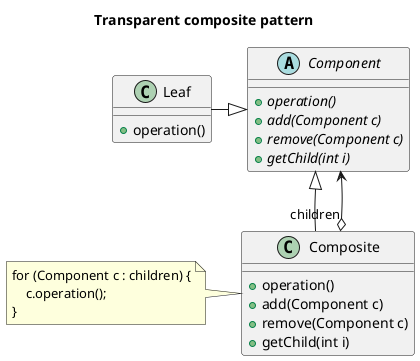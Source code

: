 @startuml
title
Transparent composite pattern
end title

abstract class Component {
+{abstract}operation()
+{abstract}add(Component c)
+{abstract}remove(Component c)
+{abstract}getChild(int i)
}

class Leaf {
+operation()
}

class Composite {
+operation()
+add(Component c)
+remove(Component c)
+getChild(int i)
}
note left of Composite
    for (Component c : children) {
        c.operation();
    }
end note

Component <|-left- Leaf
Component <|-- Composite
Component <--o "children" Composite
@enduml
